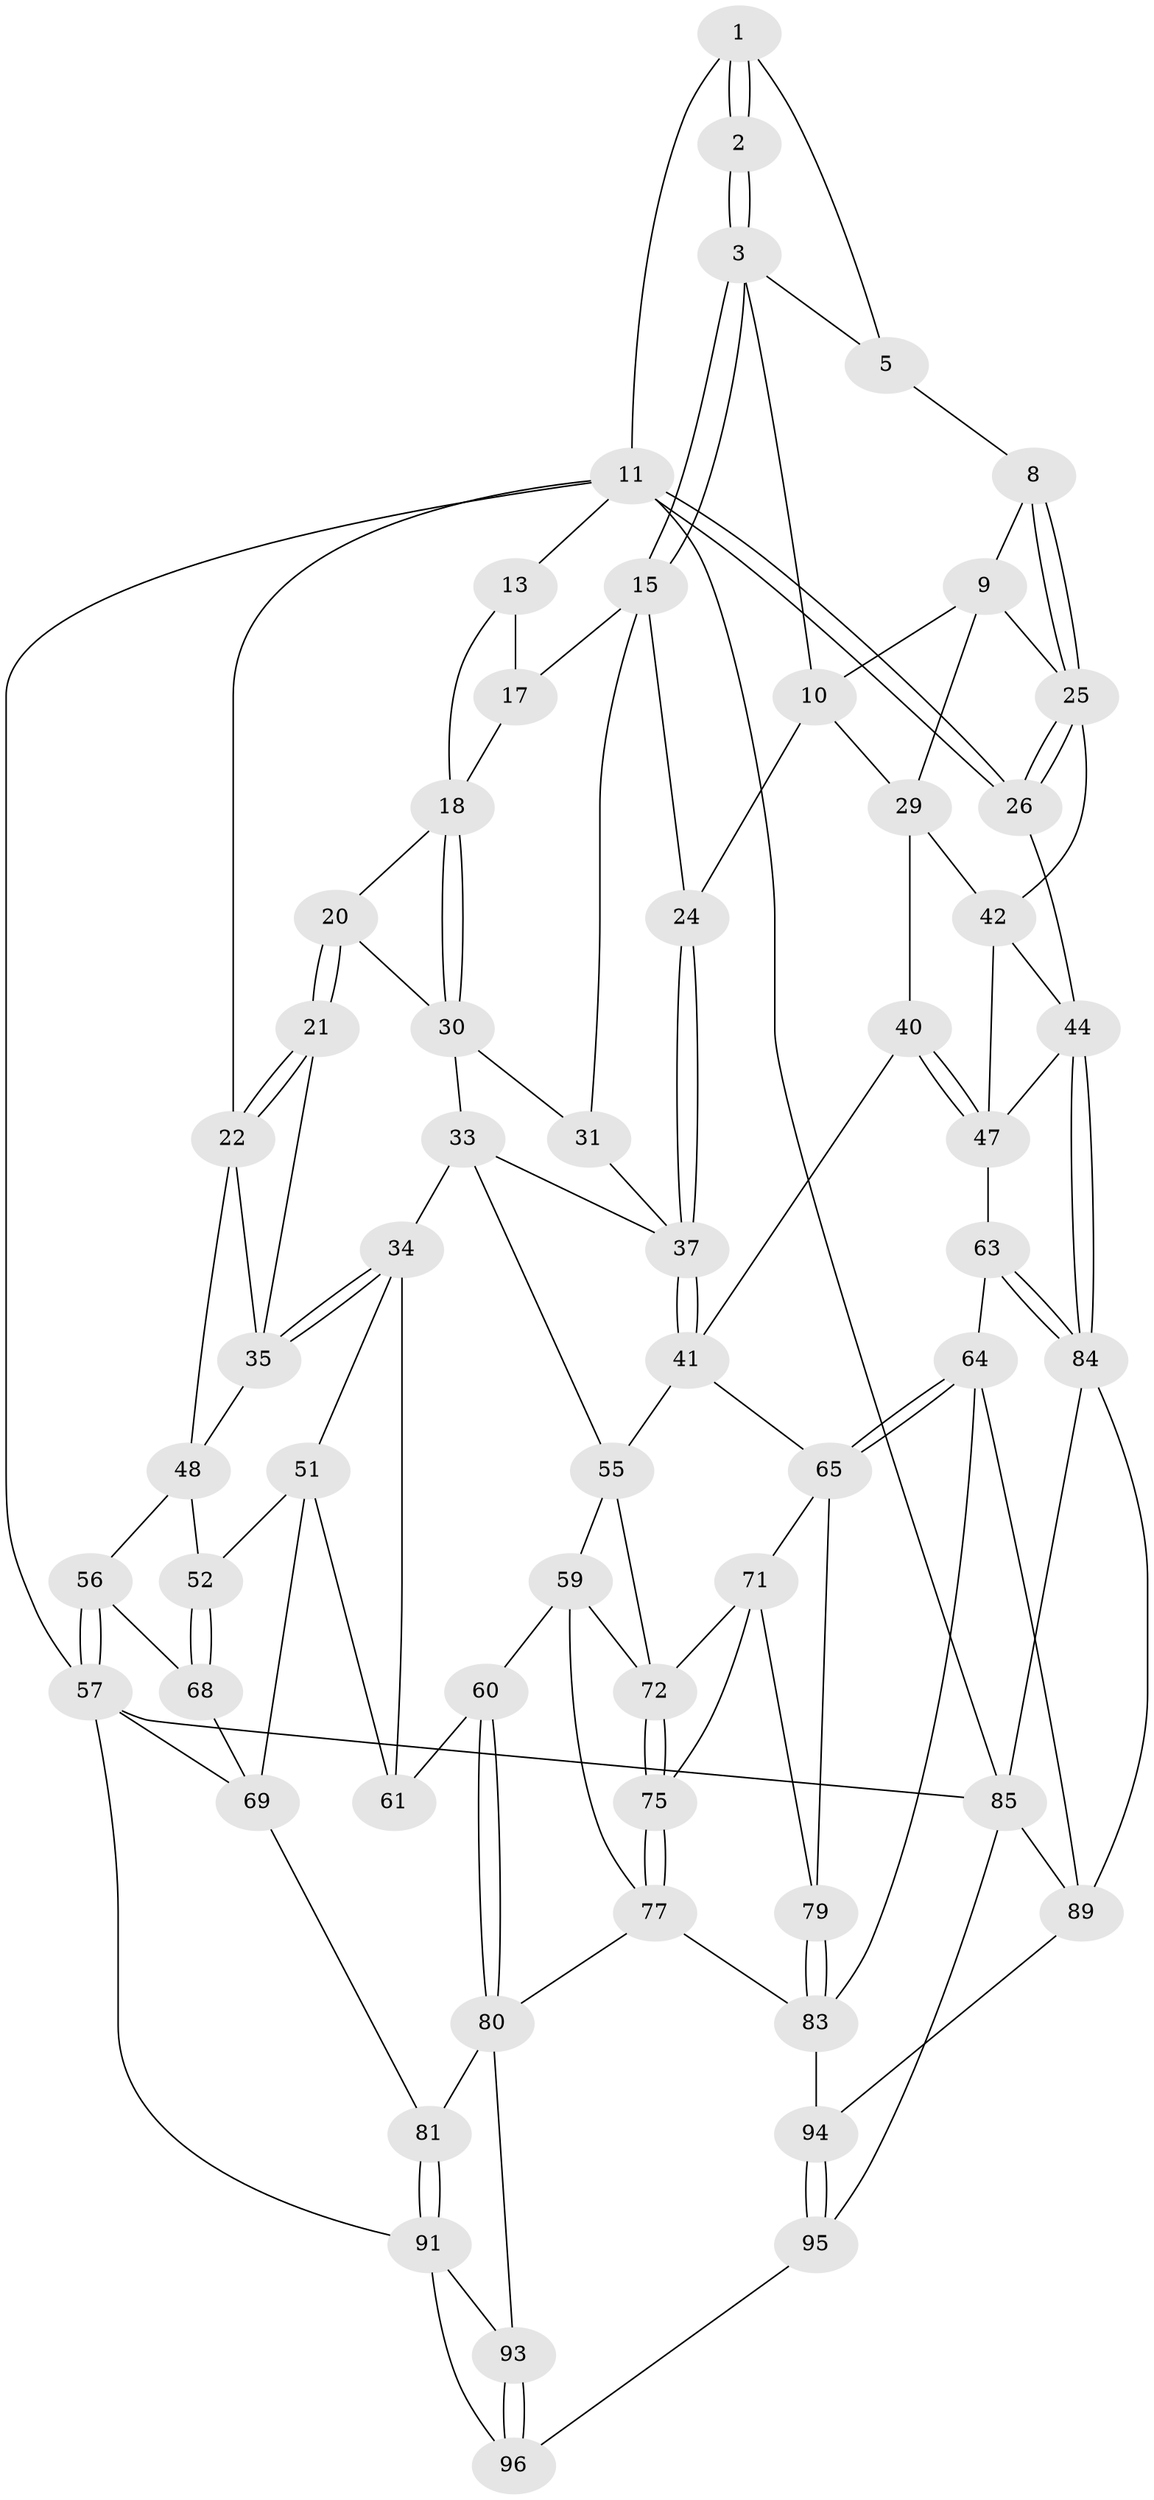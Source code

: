 // original degree distribution, {4: 0.25, 5: 0.5, 3: 0.02, 6: 0.23}
// Generated by graph-tools (version 1.1) at 2025/42/03/06/25 10:42:26]
// undirected, 60 vertices, 134 edges
graph export_dot {
graph [start="1"]
  node [color=gray90,style=filled];
  1 [pos="+1+0",super="+6"];
  2 [pos="+0.56347522777168+0"];
  3 [pos="+0.6072500964506644+0",super="+4"];
  5 [pos="+0.8474928907114115+0.07148719559712012",super="+7"];
  8 [pos="+0.9524388590201932+0.17495962612895619"];
  9 [pos="+0.8252776514036277+0.19246743999015703",super="+28"];
  10 [pos="+0.7420961333668473+0.15433010986568818",super="+23"];
  11 [pos="+1+0",super="+12"];
  13 [pos="+0.21318888223192084+0",super="+14"];
  15 [pos="+0.5377490398145713+0.26437809096779963",super="+16"];
  17 [pos="+0.4522010922200261+0.2422625294082846"];
  18 [pos="+0.39165566394173384+0.25261385345541754",super="+19"];
  20 [pos="+0.18906980831791162+0.26670863029564346"];
  21 [pos="+0.16187613812859586+0.29702921351967515"];
  22 [pos="+0+0",super="+43"];
  24 [pos="+0.6263302651329044+0.27686456926466596"];
  25 [pos="+1+0.2815993313216976",super="+27"];
  26 [pos="+1+0.2818201158572418"];
  29 [pos="+0.7087040096174494+0.3228682806368309",super="+39"];
  30 [pos="+0.3771556756792522+0.2756227698112317",super="+32"];
  31 [pos="+0.5136745181768445+0.38282431092268776"];
  33 [pos="+0.31657085237406324+0.4395553602798323",super="+53"];
  34 [pos="+0.25375723789984966+0.4450759168101734",super="+50"];
  35 [pos="+0.17034490222753398+0.37250402198888377",super="+36"];
  37 [pos="+0.5652843971262735+0.47457844891037726",super="+38"];
  40 [pos="+0.708830799140244+0.47076758485270803"];
  41 [pos="+0.6058905936975675+0.513331927537293",super="+54"];
  42 [pos="+0.884333410115542+0.4081132744365794",super="+46"];
  44 [pos="+1+0.5459027428195786",super="+45"];
  47 [pos="+0.8235645516095241+0.6064684327430246",super="+62"];
  48 [pos="+0.06048619099290184+0.4414161663377078",super="+49"];
  51 [pos="+0.1769795150408357+0.5588536972019537",super="+67"];
  52 [pos="+0.10934650040614016+0.5756587687382289"];
  55 [pos="+0.3912062480003364+0.5643682802062676",super="+58"];
  56 [pos="+0+0.6055620794563374"];
  57 [pos="+0+1",super="+90"];
  59 [pos="+0.3176782367980086+0.644379462537702",super="+76"];
  60 [pos="+0.3000010235791822+0.6506320635430138"];
  61 [pos="+0.2743084412742479+0.6353178936224347"];
  63 [pos="+0.8256595240789977+0.6125379217887894"];
  64 [pos="+0.7570097708786367+0.7180567877336586",super="+87"];
  65 [pos="+0.655587755475809+0.6875906136299195",super="+66"];
  68 [pos="+0.054779729561321336+0.6149820739916158"];
  69 [pos="+0.1739811936130722+0.7534939971720851",super="+70"];
  71 [pos="+0.5508802158580018+0.6104853180000457",super="+74"];
  72 [pos="+0.42831873151280825+0.6250772472380468",super="+73"];
  75 [pos="+0.4996955367951125+0.6813062011272374"];
  77 [pos="+0.49026914322523935+0.7903500785812207",super="+78"];
  79 [pos="+0.5660819927372105+0.7634353909786347"];
  80 [pos="+0.2746996037375621+0.7564361272894149",super="+82"];
  81 [pos="+0.22105995044761012+0.7662917318118209"];
  83 [pos="+0.5413401303476175+0.7875400560088944",super="+88"];
  84 [pos="+1+0.9648396911004714",super="+86"];
  85 [pos="+1+1",super="+98"];
  89 [pos="+0.8208825592456216+0.8241795313192289",super="+97"];
  91 [pos="+0.23451500571626077+0.8589006841524102",super="+92"];
  93 [pos="+0.4197069567698813+0.8462201733339659"];
  94 [pos="+0.6500687790014502+0.9056758226423326"];
  95 [pos="+0.6123581357816115+0.9823037279402361",super="+99"];
  96 [pos="+0.41805546401014765+0.874420566887643",super="+100"];
  1 -- 2;
  1 -- 2;
  1 -- 11;
  1 -- 5;
  2 -- 3;
  2 -- 3;
  3 -- 15;
  3 -- 15;
  3 -- 10;
  3 -- 5;
  5 -- 8;
  8 -- 9;
  8 -- 25;
  8 -- 25;
  9 -- 10;
  9 -- 29;
  9 -- 25;
  10 -- 24;
  10 -- 29;
  11 -- 26;
  11 -- 26;
  11 -- 85;
  11 -- 57;
  11 -- 13;
  11 -- 22;
  13 -- 17;
  13 -- 18;
  15 -- 24;
  15 -- 17;
  15 -- 31;
  17 -- 18;
  18 -- 30;
  18 -- 30;
  18 -- 20;
  20 -- 21;
  20 -- 21;
  20 -- 30;
  21 -- 22;
  21 -- 22;
  21 -- 35;
  22 -- 35;
  22 -- 48;
  24 -- 37;
  24 -- 37;
  25 -- 26;
  25 -- 26;
  25 -- 42;
  26 -- 44;
  29 -- 40;
  29 -- 42;
  30 -- 33;
  30 -- 31;
  31 -- 37;
  33 -- 34;
  33 -- 37;
  33 -- 55;
  34 -- 35;
  34 -- 35;
  34 -- 51;
  34 -- 61;
  35 -- 48;
  37 -- 41;
  37 -- 41;
  40 -- 41;
  40 -- 47;
  40 -- 47;
  41 -- 65;
  41 -- 55;
  42 -- 47;
  42 -- 44;
  44 -- 84;
  44 -- 84;
  44 -- 47;
  47 -- 63;
  48 -- 52;
  48 -- 56;
  51 -- 52;
  51 -- 69;
  51 -- 61;
  52 -- 68;
  52 -- 68;
  55 -- 59;
  55 -- 72;
  56 -- 57;
  56 -- 57;
  56 -- 68;
  57 -- 85;
  57 -- 91;
  57 -- 69;
  59 -- 60;
  59 -- 77;
  59 -- 72;
  60 -- 61;
  60 -- 80;
  60 -- 80;
  63 -- 64;
  63 -- 84;
  63 -- 84;
  64 -- 65;
  64 -- 65;
  64 -- 89;
  64 -- 83;
  65 -- 79;
  65 -- 71;
  68 -- 69;
  69 -- 81;
  71 -- 72;
  71 -- 75;
  71 -- 79;
  72 -- 75;
  72 -- 75;
  75 -- 77;
  75 -- 77;
  77 -- 83;
  77 -- 80;
  79 -- 83;
  79 -- 83;
  80 -- 81;
  80 -- 93;
  81 -- 91;
  81 -- 91;
  83 -- 94;
  84 -- 89;
  84 -- 85;
  85 -- 89;
  85 -- 95;
  89 -- 94;
  91 -- 93;
  91 -- 96;
  93 -- 96;
  93 -- 96;
  94 -- 95;
  94 -- 95;
  95 -- 96 [weight=2];
}
